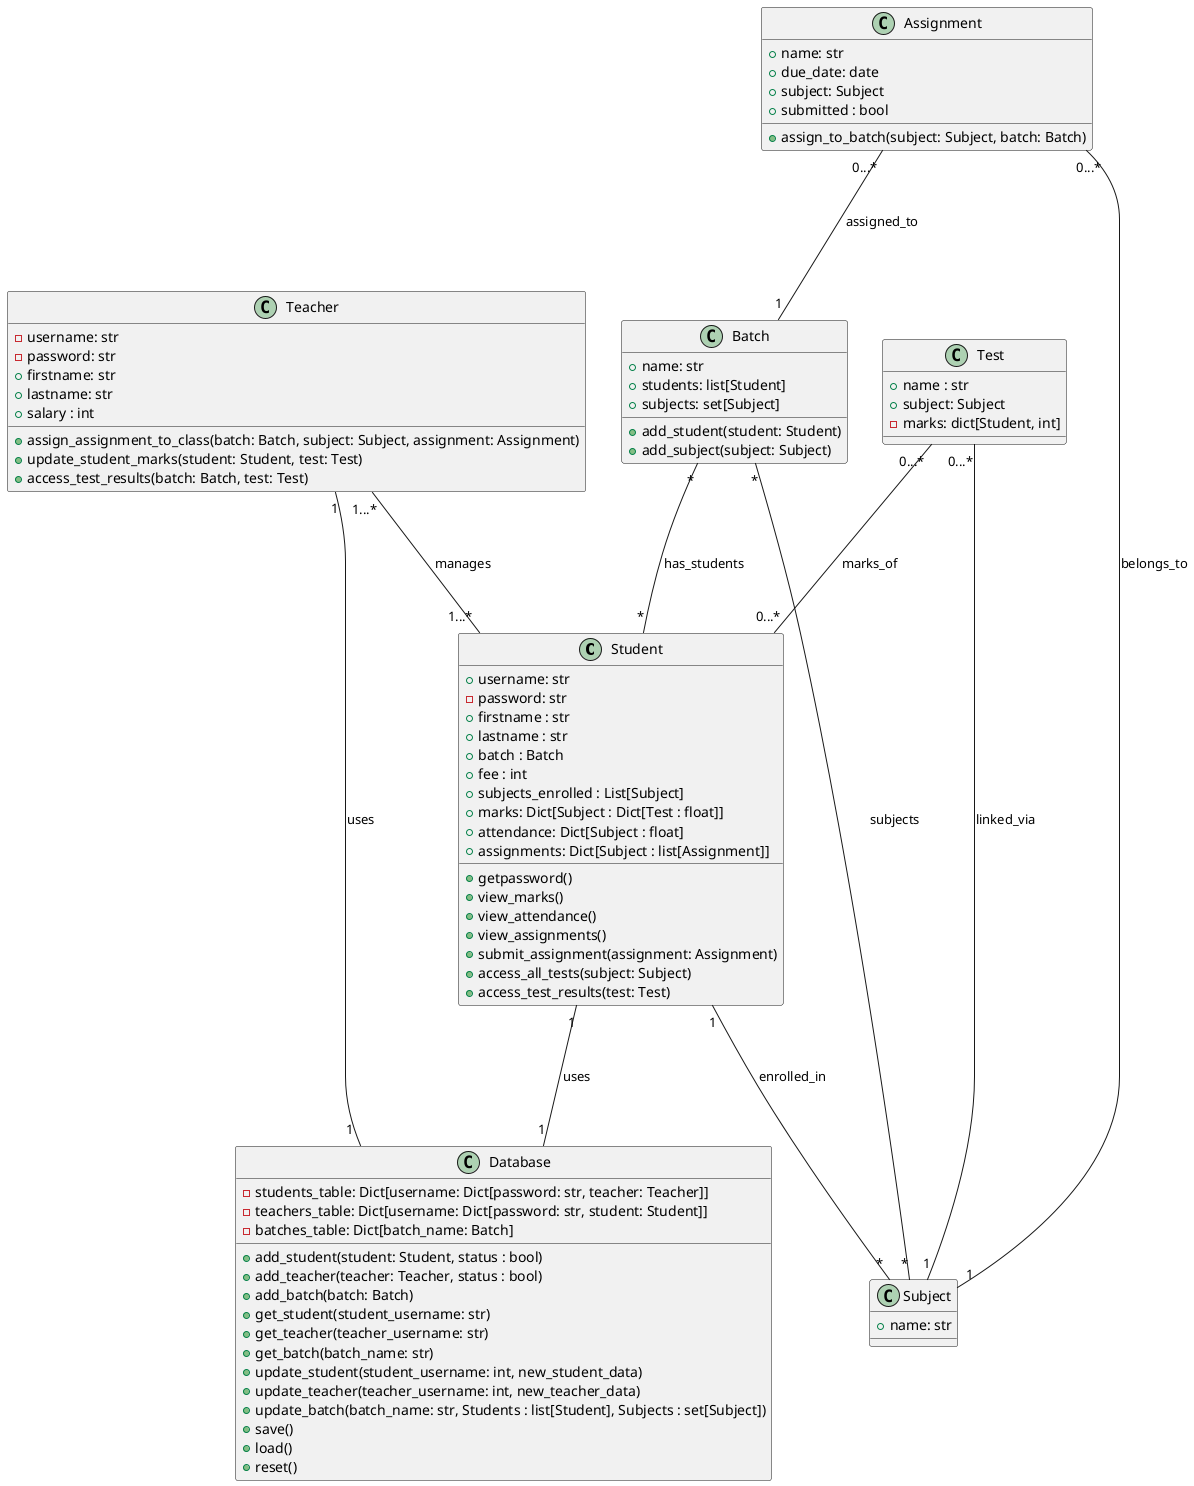 @startuml
class Student {
    + username: str
    - password: str
    + firstname : str
    + lastname : str
    + batch : Batch
    + fee : int
    + subjects_enrolled : List[Subject]
    + marks: Dict[Subject : Dict[Test : float]]
    + attendance: Dict[Subject : float]
    + assignments: Dict[Subject : list[Assignment]]
    + getpassword()
    + view_marks()
    + view_attendance()
    + view_assignments()
    + submit_assignment(assignment: Assignment)
    + access_all_tests(subject: Subject)
    + access_test_results(test: Test)
}

class Teacher {
    - username: str
    - password: str
    + firstname: str
    + lastname: str
    + salary : int
    + assign_assignment_to_class(batch: Batch, subject: Subject, assignment: Assignment)
    + update_student_marks(student: Student, test: Test)
    + access_test_results(batch: Batch, test: Test)
}

class Subject {
    + name: str
}

class Batch {
    + name: str
    + students: list[Student]
    + subjects: set[Subject]
    + add_student(student: Student)
    + add_subject(subject: Subject)
}

class Assignment {
    + name: str
    + due_date: date
    + subject: Subject
    + submitted : bool
    + assign_to_batch(subject: Subject, batch: Batch)
}

class Test {
    + name : str
    + subject: Subject
    - marks: dict[Student, int]
}

class Database {
    - students_table: Dict[username: Dict[password: str, teacher: Teacher]]
    - teachers_table: Dict[username: Dict[password: str, student: Student]]
    - batches_table: Dict[batch_name: Batch]
    + add_student(student: Student, status : bool)
    + add_teacher(teacher: Teacher, status : bool)
    + add_batch(batch: Batch)
    + get_student(student_username: str)
    + get_teacher(teacher_username: str)
    + get_batch(batch_name: str)
    + update_student(student_username: int, new_student_data)
    + update_teacher(teacher_username: int, new_teacher_data)
    + update_batch(batch_name: str, Students : list[Student], Subjects : set[Subject])
    + save()
    + load()
    + reset()
}

'Student "1" --> "0..*" Teacher : enrolled_in
Student "1" --- "1" Database : uses
Teacher "1" --- "1" Database : uses
Teacher "1...*" --- "1...*" Student : manages
Student "1" --- "*" Subject : enrolled_in
'Batch "*" --> "1" Teacher : taught_by
Batch "*" --- "*" Student : has_students
Batch "*" --- "*" Subject : subjects
Assignment "0...*" --- "1" Subject : belongs_to
Assignment "0...*" --- "1" Batch : assigned_to
Test "0...*" --- "1" Subject : linked_via
Test "0...*" --- "0...*" Student : marks_of
@enduml